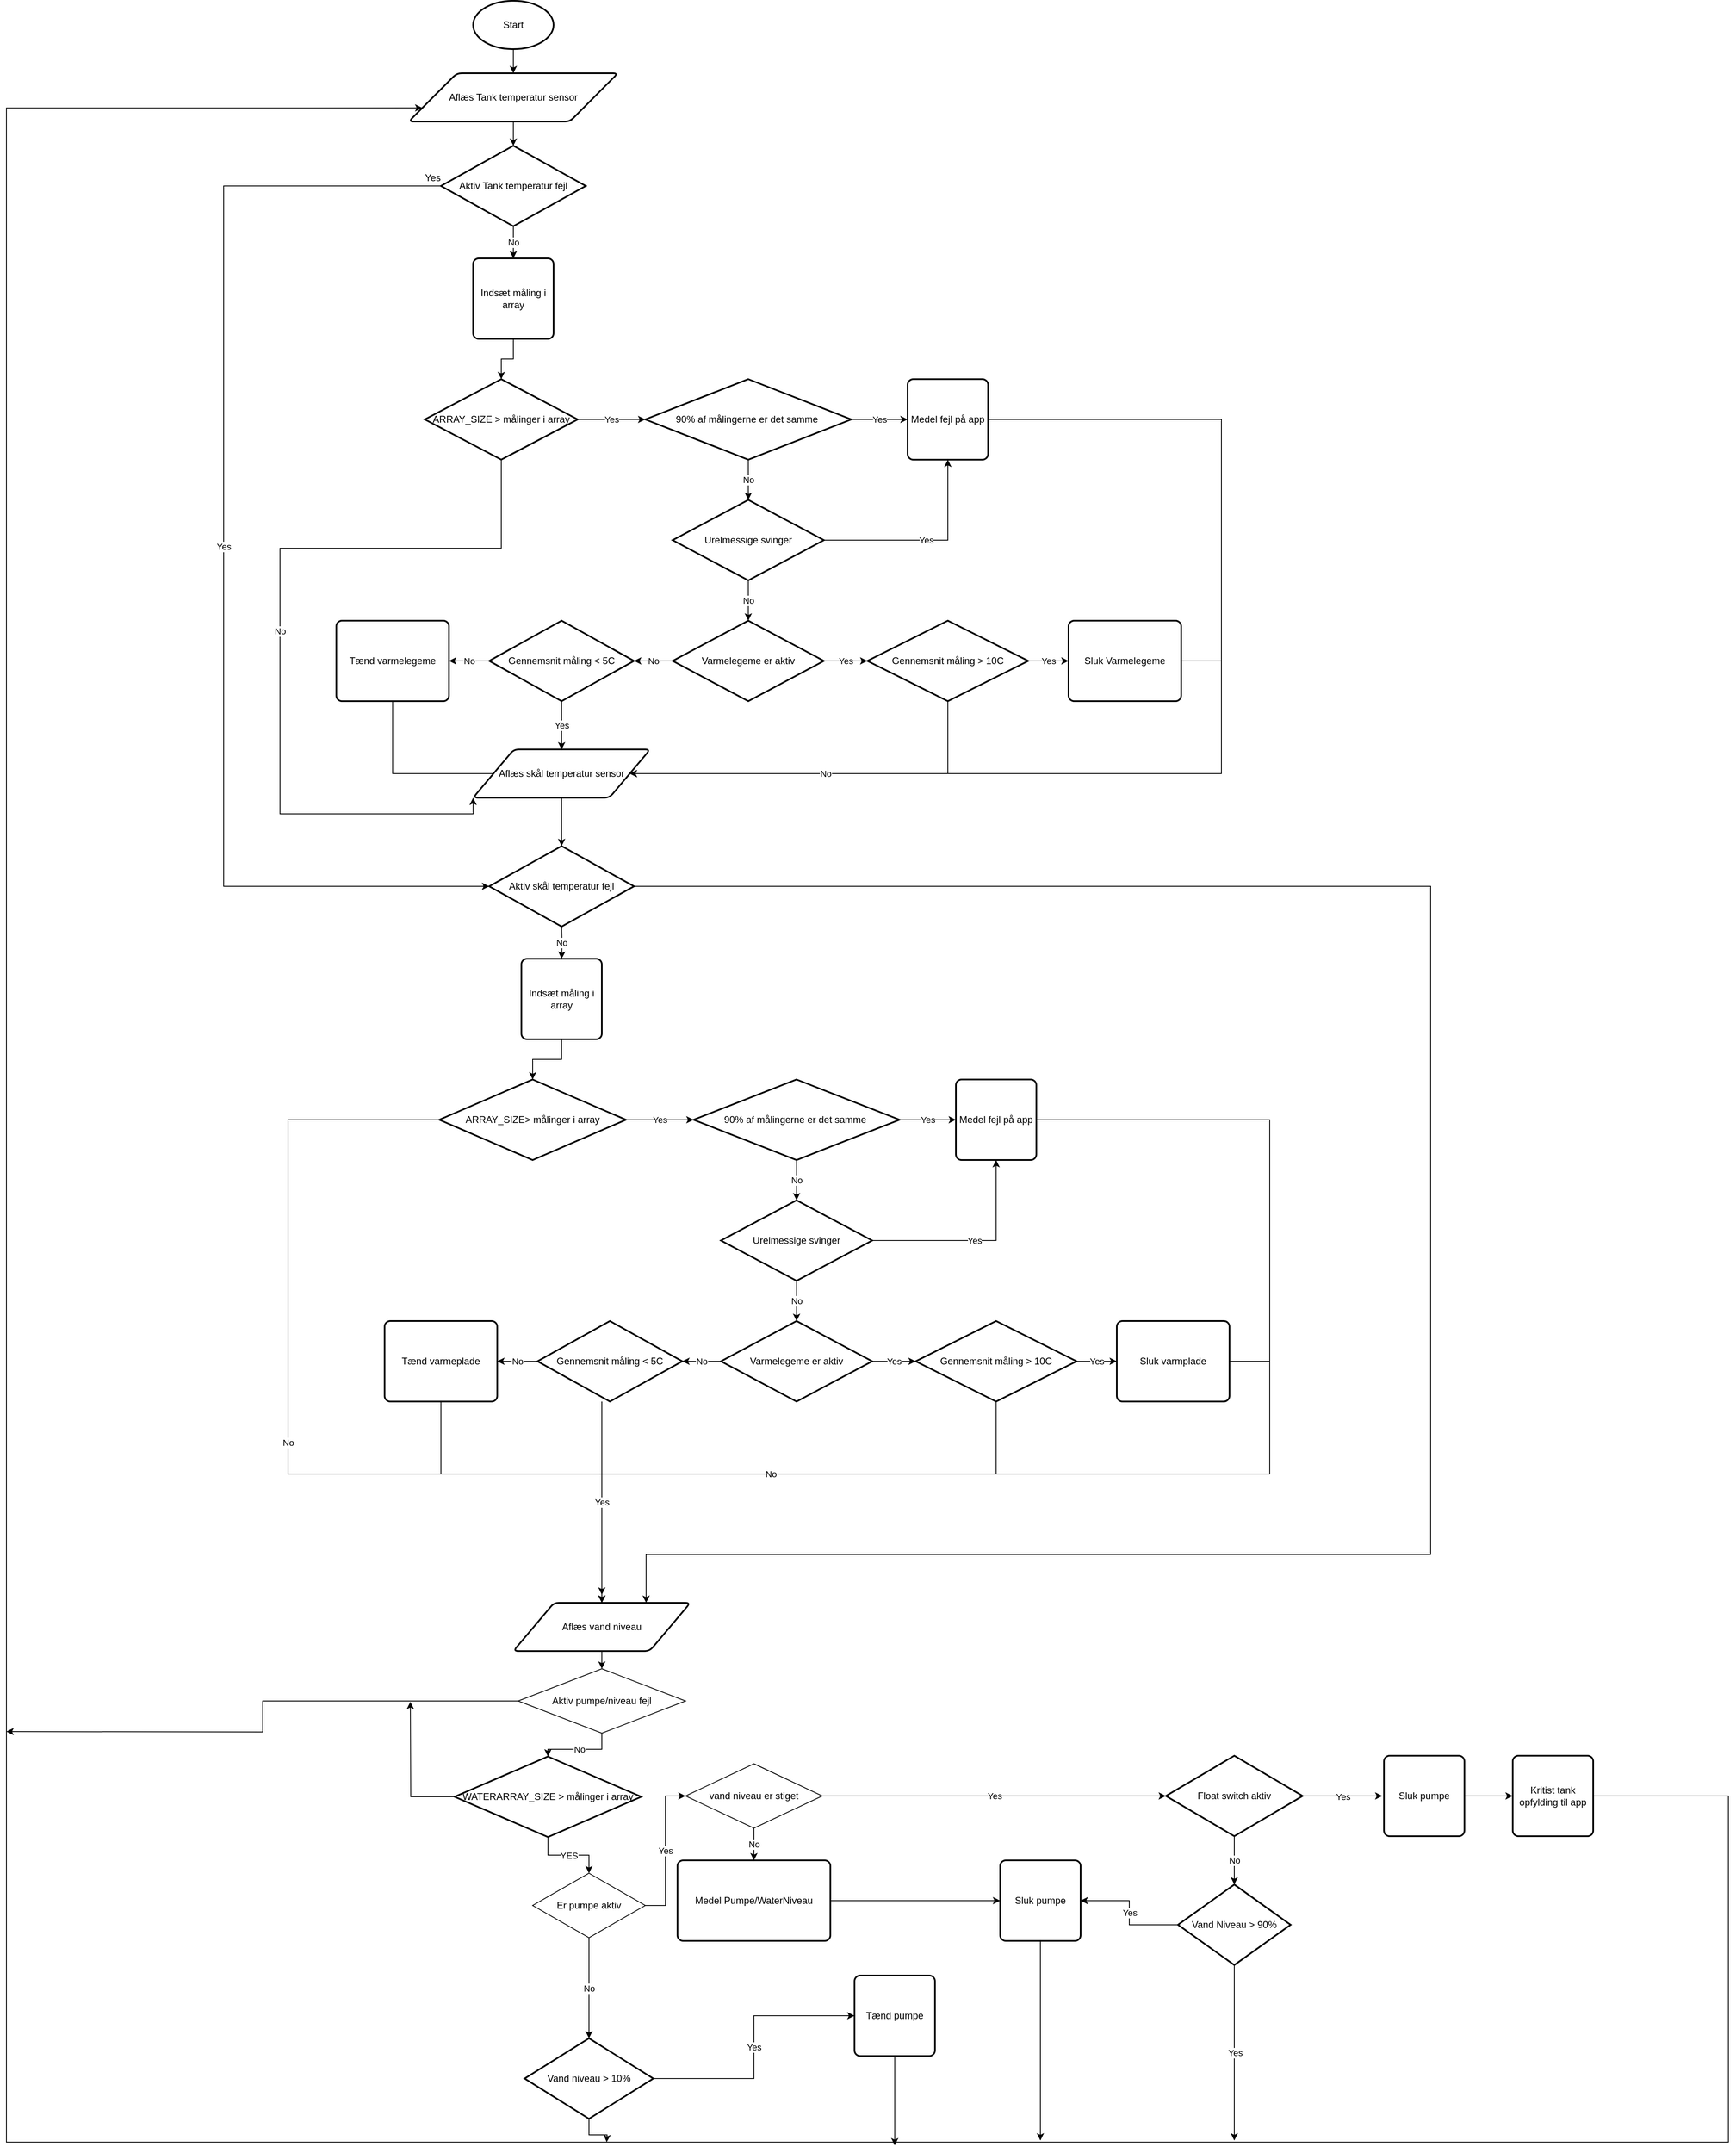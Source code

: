 <mxfile version="14.6.13" type="device"><diagram id="C5RBs43oDa-KdzZeNtuy" name="Page-1"><mxGraphModel dx="1822" dy="814" grid="0" gridSize="10" guides="0" tooltips="1" connect="1" arrows="1" fold="1" page="0" pageScale="1" pageWidth="827" pageHeight="1169" math="0" shadow="0"><root><mxCell id="WIyWlLk6GJQsqaUBKTNV-0"/><mxCell id="WIyWlLk6GJQsqaUBKTNV-1" parent="WIyWlLk6GJQsqaUBKTNV-0"/><mxCell id="MesOfrP5KmJvYTCBlp2O-10" style="edgeStyle=orthogonalEdgeStyle;rounded=0;orthogonalLoop=1;jettySize=auto;html=1;entryX=0.5;entryY=0;entryDx=0;entryDy=0;" parent="WIyWlLk6GJQsqaUBKTNV-1" source="7V2QRdLQ-lq2spI-1FMZ-0" target="7V2QRdLQ-lq2spI-1FMZ-1" edge="1"><mxGeometry relative="1" as="geometry"/></mxCell><mxCell id="7V2QRdLQ-lq2spI-1FMZ-0" value="Start" style="strokeWidth=2;html=1;shape=mxgraph.flowchart.start_1;whiteSpace=wrap;" parent="WIyWlLk6GJQsqaUBKTNV-1" vertex="1"><mxGeometry x="200" y="100" width="100" height="60" as="geometry"/></mxCell><mxCell id="MesOfrP5KmJvYTCBlp2O-11" style="edgeStyle=orthogonalEdgeStyle;rounded=0;orthogonalLoop=1;jettySize=auto;html=1;entryX=0.5;entryY=0;entryDx=0;entryDy=0;entryPerimeter=0;" parent="WIyWlLk6GJQsqaUBKTNV-1" source="7V2QRdLQ-lq2spI-1FMZ-1" target="7V2QRdLQ-lq2spI-1FMZ-2" edge="1"><mxGeometry relative="1" as="geometry"/></mxCell><mxCell id="7V2QRdLQ-lq2spI-1FMZ-1" value="Aflæs Tank temperatur sensor" style="shape=parallelogram;html=1;strokeWidth=2;perimeter=parallelogramPerimeter;whiteSpace=wrap;rounded=1;arcSize=12;size=0.23;" parent="WIyWlLk6GJQsqaUBKTNV-1" vertex="1"><mxGeometry x="120" y="190" width="260" height="60" as="geometry"/></mxCell><mxCell id="MesOfrP5KmJvYTCBlp2O-12" value="No" style="edgeStyle=orthogonalEdgeStyle;rounded=0;orthogonalLoop=1;jettySize=auto;html=1;entryX=0.5;entryY=0;entryDx=0;entryDy=0;" parent="WIyWlLk6GJQsqaUBKTNV-1" source="7V2QRdLQ-lq2spI-1FMZ-2" target="7V2QRdLQ-lq2spI-1FMZ-3" edge="1"><mxGeometry relative="1" as="geometry"/></mxCell><mxCell id="MesOfrP5KmJvYTCBlp2O-28" value="Yes" style="edgeStyle=orthogonalEdgeStyle;rounded=0;orthogonalLoop=1;jettySize=auto;html=1;entryX=0;entryY=0.5;entryDx=0;entryDy=0;endArrow=classic;endFill=1;entryPerimeter=0;exitX=0.117;exitY=0.62;exitDx=0;exitDy=0;exitPerimeter=0;" parent="WIyWlLk6GJQsqaUBKTNV-1" source="7V2QRdLQ-lq2spI-1FMZ-2" target="MesOfrP5KmJvYTCBlp2O-9" edge="1"><mxGeometry relative="1" as="geometry"><mxPoint x="120" y="340" as="sourcePoint"/><Array as="points"><mxPoint x="181" y="330"/><mxPoint x="-110" y="330"/><mxPoint x="-110" y="1200"/></Array></mxGeometry></mxCell><mxCell id="7V2QRdLQ-lq2spI-1FMZ-2" value="Aktiv Tank temperatur fejl" style="strokeWidth=2;html=1;shape=mxgraph.flowchart.decision;whiteSpace=wrap;" parent="WIyWlLk6GJQsqaUBKTNV-1" vertex="1"><mxGeometry x="160" y="280" width="180" height="100" as="geometry"/></mxCell><mxCell id="MesOfrP5KmJvYTCBlp2O-13" style="edgeStyle=orthogonalEdgeStyle;rounded=0;orthogonalLoop=1;jettySize=auto;html=1;entryX=0.5;entryY=0;entryDx=0;entryDy=0;entryPerimeter=0;" parent="WIyWlLk6GJQsqaUBKTNV-1" source="7V2QRdLQ-lq2spI-1FMZ-3" target="7V2QRdLQ-lq2spI-1FMZ-4" edge="1"><mxGeometry relative="1" as="geometry"/></mxCell><mxCell id="7V2QRdLQ-lq2spI-1FMZ-3" value="Indsæt måling i array" style="rounded=1;whiteSpace=wrap;html=1;absoluteArcSize=1;arcSize=14;strokeWidth=2;" parent="WIyWlLk6GJQsqaUBKTNV-1" vertex="1"><mxGeometry x="200" y="420" width="100" height="100" as="geometry"/></mxCell><mxCell id="MesOfrP5KmJvYTCBlp2O-14" value="Yes" style="edgeStyle=orthogonalEdgeStyle;rounded=0;orthogonalLoop=1;jettySize=auto;html=1;entryX=0;entryY=0.5;entryDx=0;entryDy=0;entryPerimeter=0;" parent="WIyWlLk6GJQsqaUBKTNV-1" source="7V2QRdLQ-lq2spI-1FMZ-4" target="7V2QRdLQ-lq2spI-1FMZ-5" edge="1"><mxGeometry relative="1" as="geometry"/></mxCell><mxCell id="MesOfrP5KmJvYTCBlp2O-102" value="No" style="edgeStyle=orthogonalEdgeStyle;rounded=0;orthogonalLoop=1;jettySize=auto;html=1;entryX=0;entryY=1;entryDx=0;entryDy=0;endArrow=classic;endFill=1;exitX=0.5;exitY=1;exitDx=0;exitDy=0;exitPerimeter=0;" parent="WIyWlLk6GJQsqaUBKTNV-1" source="7V2QRdLQ-lq2spI-1FMZ-4" target="MesOfrP5KmJvYTCBlp2O-8" edge="1"><mxGeometry relative="1" as="geometry"><Array as="points"><mxPoint x="235" y="780"/><mxPoint x="-40" y="780"/><mxPoint x="-40" y="1110"/><mxPoint x="200" y="1110"/></Array></mxGeometry></mxCell><mxCell id="7V2QRdLQ-lq2spI-1FMZ-4" value="ARRAY_SIZE &amp;gt; målinger i array" style="strokeWidth=2;html=1;shape=mxgraph.flowchart.decision;whiteSpace=wrap;" parent="WIyWlLk6GJQsqaUBKTNV-1" vertex="1"><mxGeometry x="140" y="570" width="190" height="100" as="geometry"/></mxCell><mxCell id="MesOfrP5KmJvYTCBlp2O-15" value="Yes" style="edgeStyle=orthogonalEdgeStyle;rounded=0;orthogonalLoop=1;jettySize=auto;html=1;entryX=0;entryY=0.5;entryDx=0;entryDy=0;" parent="WIyWlLk6GJQsqaUBKTNV-1" source="7V2QRdLQ-lq2spI-1FMZ-5" target="MesOfrP5KmJvYTCBlp2O-0" edge="1"><mxGeometry relative="1" as="geometry"/></mxCell><mxCell id="MesOfrP5KmJvYTCBlp2O-16" value="No" style="edgeStyle=orthogonalEdgeStyle;rounded=0;orthogonalLoop=1;jettySize=auto;html=1;entryX=0.5;entryY=0;entryDx=0;entryDy=0;entryPerimeter=0;" parent="WIyWlLk6GJQsqaUBKTNV-1" source="7V2QRdLQ-lq2spI-1FMZ-5" target="MesOfrP5KmJvYTCBlp2O-1" edge="1"><mxGeometry relative="1" as="geometry"/></mxCell><mxCell id="7V2QRdLQ-lq2spI-1FMZ-5" value="90% af målingerne er det samme&amp;nbsp;" style="strokeWidth=2;html=1;shape=mxgraph.flowchart.decision;whiteSpace=wrap;" parent="WIyWlLk6GJQsqaUBKTNV-1" vertex="1"><mxGeometry x="414" y="570" width="256" height="100" as="geometry"/></mxCell><mxCell id="MesOfrP5KmJvYTCBlp2O-25" style="edgeStyle=orthogonalEdgeStyle;rounded=0;orthogonalLoop=1;jettySize=auto;html=1;entryX=1;entryY=0.5;entryDx=0;entryDy=0;" parent="WIyWlLk6GJQsqaUBKTNV-1" source="MesOfrP5KmJvYTCBlp2O-0" target="MesOfrP5KmJvYTCBlp2O-8" edge="1"><mxGeometry relative="1" as="geometry"><Array as="points"><mxPoint x="1130" y="620"/><mxPoint x="1130" y="1060"/></Array></mxGeometry></mxCell><mxCell id="MesOfrP5KmJvYTCBlp2O-0" value="Medel fejl på app" style="rounded=1;whiteSpace=wrap;html=1;absoluteArcSize=1;arcSize=14;strokeWidth=2;" parent="WIyWlLk6GJQsqaUBKTNV-1" vertex="1"><mxGeometry x="740" y="570" width="100" height="100" as="geometry"/></mxCell><mxCell id="MesOfrP5KmJvYTCBlp2O-17" value="Yes" style="edgeStyle=orthogonalEdgeStyle;rounded=0;orthogonalLoop=1;jettySize=auto;html=1;entryX=0.5;entryY=1;entryDx=0;entryDy=0;" parent="WIyWlLk6GJQsqaUBKTNV-1" source="MesOfrP5KmJvYTCBlp2O-1" target="MesOfrP5KmJvYTCBlp2O-0" edge="1"><mxGeometry relative="1" as="geometry"/></mxCell><mxCell id="MesOfrP5KmJvYTCBlp2O-18" value="No" style="edgeStyle=orthogonalEdgeStyle;rounded=0;orthogonalLoop=1;jettySize=auto;html=1;entryX=0.5;entryY=0;entryDx=0;entryDy=0;entryPerimeter=0;" parent="WIyWlLk6GJQsqaUBKTNV-1" source="MesOfrP5KmJvYTCBlp2O-1" target="MesOfrP5KmJvYTCBlp2O-2" edge="1"><mxGeometry relative="1" as="geometry"/></mxCell><mxCell id="MesOfrP5KmJvYTCBlp2O-1" value="Urelmessige svinger" style="strokeWidth=2;html=1;shape=mxgraph.flowchart.decision;whiteSpace=wrap;" parent="WIyWlLk6GJQsqaUBKTNV-1" vertex="1"><mxGeometry x="448" y="720" width="188" height="100" as="geometry"/></mxCell><mxCell id="MesOfrP5KmJvYTCBlp2O-19" value="No" style="edgeStyle=orthogonalEdgeStyle;rounded=0;orthogonalLoop=1;jettySize=auto;html=1;entryX=1;entryY=0.5;entryDx=0;entryDy=0;entryPerimeter=0;" parent="WIyWlLk6GJQsqaUBKTNV-1" source="MesOfrP5KmJvYTCBlp2O-2" target="MesOfrP5KmJvYTCBlp2O-5" edge="1"><mxGeometry relative="1" as="geometry"/></mxCell><mxCell id="MesOfrP5KmJvYTCBlp2O-22" value="Yes" style="edgeStyle=orthogonalEdgeStyle;rounded=0;orthogonalLoop=1;jettySize=auto;html=1;entryX=0;entryY=0.5;entryDx=0;entryDy=0;entryPerimeter=0;" parent="WIyWlLk6GJQsqaUBKTNV-1" source="MesOfrP5KmJvYTCBlp2O-2" target="MesOfrP5KmJvYTCBlp2O-3" edge="1"><mxGeometry relative="1" as="geometry"/></mxCell><mxCell id="MesOfrP5KmJvYTCBlp2O-2" value="Varmelegeme er aktiv" style="strokeWidth=2;html=1;shape=mxgraph.flowchart.decision;whiteSpace=wrap;" parent="WIyWlLk6GJQsqaUBKTNV-1" vertex="1"><mxGeometry x="448" y="870" width="188" height="100" as="geometry"/></mxCell><mxCell id="MesOfrP5KmJvYTCBlp2O-23" value="Yes" style="edgeStyle=orthogonalEdgeStyle;rounded=0;orthogonalLoop=1;jettySize=auto;html=1;entryX=0;entryY=0.5;entryDx=0;entryDy=0;" parent="WIyWlLk6GJQsqaUBKTNV-1" source="MesOfrP5KmJvYTCBlp2O-3" target="MesOfrP5KmJvYTCBlp2O-4" edge="1"><mxGeometry relative="1" as="geometry"/></mxCell><mxCell id="MesOfrP5KmJvYTCBlp2O-24" value="No" style="edgeStyle=orthogonalEdgeStyle;rounded=0;orthogonalLoop=1;jettySize=auto;html=1;entryX=1;entryY=0.5;entryDx=0;entryDy=0;" parent="WIyWlLk6GJQsqaUBKTNV-1" source="MesOfrP5KmJvYTCBlp2O-3" target="MesOfrP5KmJvYTCBlp2O-8" edge="1"><mxGeometry relative="1" as="geometry"><Array as="points"><mxPoint x="790" y="1060"/></Array></mxGeometry></mxCell><mxCell id="MesOfrP5KmJvYTCBlp2O-3" value="Gennemsnit måling &amp;gt; 10C" style="strokeWidth=2;html=1;shape=mxgraph.flowchart.decision;whiteSpace=wrap;" parent="WIyWlLk6GJQsqaUBKTNV-1" vertex="1"><mxGeometry x="690" y="870" width="200" height="100" as="geometry"/></mxCell><mxCell id="MesOfrP5KmJvYTCBlp2O-26" style="edgeStyle=orthogonalEdgeStyle;rounded=0;orthogonalLoop=1;jettySize=auto;html=1;endArrow=none;endFill=0;" parent="WIyWlLk6GJQsqaUBKTNV-1" source="MesOfrP5KmJvYTCBlp2O-4" edge="1"><mxGeometry relative="1" as="geometry"><mxPoint x="1130" y="920" as="targetPoint"/></mxGeometry></mxCell><mxCell id="MesOfrP5KmJvYTCBlp2O-4" value="Sluk Varmelegeme" style="rounded=1;whiteSpace=wrap;html=1;absoluteArcSize=1;arcSize=14;strokeWidth=2;" parent="WIyWlLk6GJQsqaUBKTNV-1" vertex="1"><mxGeometry x="940" y="870" width="140" height="100" as="geometry"/></mxCell><mxCell id="MesOfrP5KmJvYTCBlp2O-20" value="No" style="edgeStyle=orthogonalEdgeStyle;rounded=0;orthogonalLoop=1;jettySize=auto;html=1;" parent="WIyWlLk6GJQsqaUBKTNV-1" source="MesOfrP5KmJvYTCBlp2O-5" target="MesOfrP5KmJvYTCBlp2O-6" edge="1"><mxGeometry relative="1" as="geometry"/></mxCell><mxCell id="MesOfrP5KmJvYTCBlp2O-21" value="Yes" style="edgeStyle=orthogonalEdgeStyle;rounded=0;orthogonalLoop=1;jettySize=auto;html=1;entryX=0.5;entryY=0;entryDx=0;entryDy=0;" parent="WIyWlLk6GJQsqaUBKTNV-1" source="MesOfrP5KmJvYTCBlp2O-5" target="MesOfrP5KmJvYTCBlp2O-8" edge="1"><mxGeometry relative="1" as="geometry"/></mxCell><mxCell id="MesOfrP5KmJvYTCBlp2O-5" value="Gennemsnit måling &amp;lt; 5C" style="strokeWidth=2;html=1;shape=mxgraph.flowchart.decision;whiteSpace=wrap;" parent="WIyWlLk6GJQsqaUBKTNV-1" vertex="1"><mxGeometry x="220" y="870" width="180" height="100" as="geometry"/></mxCell><mxCell id="MesOfrP5KmJvYTCBlp2O-27" style="edgeStyle=orthogonalEdgeStyle;rounded=0;orthogonalLoop=1;jettySize=auto;html=1;entryX=0;entryY=0.5;entryDx=0;entryDy=0;endArrow=none;endFill=0;" parent="WIyWlLk6GJQsqaUBKTNV-1" source="MesOfrP5KmJvYTCBlp2O-6" target="MesOfrP5KmJvYTCBlp2O-8" edge="1"><mxGeometry relative="1" as="geometry"><Array as="points"><mxPoint x="100" y="1060"/></Array></mxGeometry></mxCell><mxCell id="MesOfrP5KmJvYTCBlp2O-6" value="Tænd varmelegeme" style="rounded=1;whiteSpace=wrap;html=1;absoluteArcSize=1;arcSize=14;strokeWidth=2;" parent="WIyWlLk6GJQsqaUBKTNV-1" vertex="1"><mxGeometry x="30" y="870" width="140" height="100" as="geometry"/></mxCell><mxCell id="MesOfrP5KmJvYTCBlp2O-30" style="edgeStyle=orthogonalEdgeStyle;rounded=0;orthogonalLoop=1;jettySize=auto;html=1;entryX=0.5;entryY=0;entryDx=0;entryDy=0;entryPerimeter=0;endArrow=classic;endFill=1;" parent="WIyWlLk6GJQsqaUBKTNV-1" source="MesOfrP5KmJvYTCBlp2O-8" target="MesOfrP5KmJvYTCBlp2O-9" edge="1"><mxGeometry relative="1" as="geometry"/></mxCell><mxCell id="MesOfrP5KmJvYTCBlp2O-8" value="Aflæs skål temperatur sensor" style="shape=parallelogram;html=1;strokeWidth=2;perimeter=parallelogramPerimeter;whiteSpace=wrap;rounded=1;arcSize=12;size=0.23;" parent="WIyWlLk6GJQsqaUBKTNV-1" vertex="1"><mxGeometry x="200" y="1030" width="220" height="60" as="geometry"/></mxCell><mxCell id="MesOfrP5KmJvYTCBlp2O-101" style="edgeStyle=orthogonalEdgeStyle;rounded=0;orthogonalLoop=1;jettySize=auto;html=1;entryX=0.75;entryY=0;entryDx=0;entryDy=0;endArrow=classic;endFill=1;" parent="WIyWlLk6GJQsqaUBKTNV-1" source="MesOfrP5KmJvYTCBlp2O-9" target="MesOfrP5KmJvYTCBlp2O-59" edge="1"><mxGeometry relative="1" as="geometry"><Array as="points"><mxPoint x="1390" y="1200"/><mxPoint x="1390" y="2030"/><mxPoint x="415" y="2030"/></Array></mxGeometry></mxCell><mxCell id="MesOfrP5KmJvYTCBlp2O-9" value="Aktiv skål temperatur fejl" style="strokeWidth=2;html=1;shape=mxgraph.flowchart.decision;whiteSpace=wrap;" parent="WIyWlLk6GJQsqaUBKTNV-1" vertex="1"><mxGeometry x="220" y="1150" width="180" height="100" as="geometry"/></mxCell><mxCell id="MesOfrP5KmJvYTCBlp2O-29" value="Yes" style="text;html=1;strokeColor=none;fillColor=none;align=center;verticalAlign=middle;whiteSpace=wrap;rounded=0;" parent="WIyWlLk6GJQsqaUBKTNV-1" vertex="1"><mxGeometry x="130" y="310" width="40" height="20" as="geometry"/></mxCell><mxCell id="MesOfrP5KmJvYTCBlp2O-31" value="No" style="edgeStyle=orthogonalEdgeStyle;rounded=0;orthogonalLoop=1;jettySize=auto;html=1;entryX=0.5;entryY=0;entryDx=0;entryDy=0;" parent="WIyWlLk6GJQsqaUBKTNV-1" target="MesOfrP5KmJvYTCBlp2O-34" edge="1"><mxGeometry relative="1" as="geometry"><mxPoint x="310" y="1250" as="sourcePoint"/></mxGeometry></mxCell><mxCell id="MesOfrP5KmJvYTCBlp2O-33" style="edgeStyle=orthogonalEdgeStyle;rounded=0;orthogonalLoop=1;jettySize=auto;html=1;entryX=0.5;entryY=0;entryDx=0;entryDy=0;entryPerimeter=0;" parent="WIyWlLk6GJQsqaUBKTNV-1" source="MesOfrP5KmJvYTCBlp2O-34" target="MesOfrP5KmJvYTCBlp2O-36" edge="1"><mxGeometry relative="1" as="geometry"/></mxCell><mxCell id="MesOfrP5KmJvYTCBlp2O-34" value="Indsæt måling i array" style="rounded=1;whiteSpace=wrap;html=1;absoluteArcSize=1;arcSize=14;strokeWidth=2;" parent="WIyWlLk6GJQsqaUBKTNV-1" vertex="1"><mxGeometry x="260" y="1290" width="100" height="100" as="geometry"/></mxCell><mxCell id="MesOfrP5KmJvYTCBlp2O-35" value="Yes" style="edgeStyle=orthogonalEdgeStyle;rounded=0;orthogonalLoop=1;jettySize=auto;html=1;entryX=0;entryY=0.5;entryDx=0;entryDy=0;entryPerimeter=0;" parent="WIyWlLk6GJQsqaUBKTNV-1" source="MesOfrP5KmJvYTCBlp2O-36" target="MesOfrP5KmJvYTCBlp2O-39" edge="1"><mxGeometry relative="1" as="geometry"/></mxCell><mxCell id="MesOfrP5KmJvYTCBlp2O-62" value="No" style="edgeStyle=orthogonalEdgeStyle;rounded=0;orthogonalLoop=1;jettySize=auto;html=1;entryX=0.5;entryY=0;entryDx=0;entryDy=0;endArrow=classic;endFill=1;" parent="WIyWlLk6GJQsqaUBKTNV-1" source="MesOfrP5KmJvYTCBlp2O-36" target="MesOfrP5KmJvYTCBlp2O-59" edge="1"><mxGeometry relative="1" as="geometry"><Array as="points"><mxPoint x="-30" y="1490"/><mxPoint x="-30" y="1930"/><mxPoint x="360" y="1930"/></Array></mxGeometry></mxCell><mxCell id="MesOfrP5KmJvYTCBlp2O-36" value="ARRAY_SIZE&amp;gt; målinger i array" style="strokeWidth=2;html=1;shape=mxgraph.flowchart.decision;whiteSpace=wrap;" parent="WIyWlLk6GJQsqaUBKTNV-1" vertex="1"><mxGeometry x="158" y="1440" width="232" height="100" as="geometry"/></mxCell><mxCell id="MesOfrP5KmJvYTCBlp2O-37" value="Yes" style="edgeStyle=orthogonalEdgeStyle;rounded=0;orthogonalLoop=1;jettySize=auto;html=1;entryX=0;entryY=0.5;entryDx=0;entryDy=0;" parent="WIyWlLk6GJQsqaUBKTNV-1" source="MesOfrP5KmJvYTCBlp2O-39" target="MesOfrP5KmJvYTCBlp2O-41" edge="1"><mxGeometry relative="1" as="geometry"/></mxCell><mxCell id="MesOfrP5KmJvYTCBlp2O-38" value="No" style="edgeStyle=orthogonalEdgeStyle;rounded=0;orthogonalLoop=1;jettySize=auto;html=1;entryX=0.5;entryY=0;entryDx=0;entryDy=0;entryPerimeter=0;" parent="WIyWlLk6GJQsqaUBKTNV-1" source="MesOfrP5KmJvYTCBlp2O-39" target="MesOfrP5KmJvYTCBlp2O-44" edge="1"><mxGeometry relative="1" as="geometry"/></mxCell><mxCell id="MesOfrP5KmJvYTCBlp2O-39" value="90% af målingerne er det samme&amp;nbsp;" style="strokeWidth=2;html=1;shape=mxgraph.flowchart.decision;whiteSpace=wrap;" parent="WIyWlLk6GJQsqaUBKTNV-1" vertex="1"><mxGeometry x="474" y="1440" width="256" height="100" as="geometry"/></mxCell><mxCell id="MesOfrP5KmJvYTCBlp2O-40" style="edgeStyle=orthogonalEdgeStyle;rounded=0;orthogonalLoop=1;jettySize=auto;html=1;" parent="WIyWlLk6GJQsqaUBKTNV-1" source="MesOfrP5KmJvYTCBlp2O-41" edge="1"><mxGeometry relative="1" as="geometry"><Array as="points"><mxPoint x="1190" y="1490"/><mxPoint x="1190" y="1930"/></Array><mxPoint x="360" y="2080" as="targetPoint"/></mxGeometry></mxCell><mxCell id="MesOfrP5KmJvYTCBlp2O-41" value="Medel fejl på app" style="rounded=1;whiteSpace=wrap;html=1;absoluteArcSize=1;arcSize=14;strokeWidth=2;" parent="WIyWlLk6GJQsqaUBKTNV-1" vertex="1"><mxGeometry x="800" y="1440" width="100" height="100" as="geometry"/></mxCell><mxCell id="MesOfrP5KmJvYTCBlp2O-42" value="Yes" style="edgeStyle=orthogonalEdgeStyle;rounded=0;orthogonalLoop=1;jettySize=auto;html=1;entryX=0.5;entryY=1;entryDx=0;entryDy=0;" parent="WIyWlLk6GJQsqaUBKTNV-1" source="MesOfrP5KmJvYTCBlp2O-44" target="MesOfrP5KmJvYTCBlp2O-41" edge="1"><mxGeometry relative="1" as="geometry"/></mxCell><mxCell id="MesOfrP5KmJvYTCBlp2O-43" value="No" style="edgeStyle=orthogonalEdgeStyle;rounded=0;orthogonalLoop=1;jettySize=auto;html=1;entryX=0.5;entryY=0;entryDx=0;entryDy=0;entryPerimeter=0;" parent="WIyWlLk6GJQsqaUBKTNV-1" source="MesOfrP5KmJvYTCBlp2O-44" target="MesOfrP5KmJvYTCBlp2O-47" edge="1"><mxGeometry relative="1" as="geometry"/></mxCell><mxCell id="MesOfrP5KmJvYTCBlp2O-44" value="Urelmessige svinger" style="strokeWidth=2;html=1;shape=mxgraph.flowchart.decision;whiteSpace=wrap;" parent="WIyWlLk6GJQsqaUBKTNV-1" vertex="1"><mxGeometry x="508" y="1590" width="188" height="100" as="geometry"/></mxCell><mxCell id="MesOfrP5KmJvYTCBlp2O-45" value="No" style="edgeStyle=orthogonalEdgeStyle;rounded=0;orthogonalLoop=1;jettySize=auto;html=1;entryX=1;entryY=0.5;entryDx=0;entryDy=0;entryPerimeter=0;" parent="WIyWlLk6GJQsqaUBKTNV-1" source="MesOfrP5KmJvYTCBlp2O-47" target="MesOfrP5KmJvYTCBlp2O-55" edge="1"><mxGeometry relative="1" as="geometry"/></mxCell><mxCell id="MesOfrP5KmJvYTCBlp2O-46" value="Yes" style="edgeStyle=orthogonalEdgeStyle;rounded=0;orthogonalLoop=1;jettySize=auto;html=1;entryX=0;entryY=0.5;entryDx=0;entryDy=0;entryPerimeter=0;" parent="WIyWlLk6GJQsqaUBKTNV-1" source="MesOfrP5KmJvYTCBlp2O-47" target="MesOfrP5KmJvYTCBlp2O-50" edge="1"><mxGeometry relative="1" as="geometry"/></mxCell><mxCell id="MesOfrP5KmJvYTCBlp2O-47" value="Varmelegeme er aktiv" style="strokeWidth=2;html=1;shape=mxgraph.flowchart.decision;whiteSpace=wrap;" parent="WIyWlLk6GJQsqaUBKTNV-1" vertex="1"><mxGeometry x="508" y="1740" width="188" height="100" as="geometry"/></mxCell><mxCell id="MesOfrP5KmJvYTCBlp2O-48" value="Yes" style="edgeStyle=orthogonalEdgeStyle;rounded=0;orthogonalLoop=1;jettySize=auto;html=1;entryX=0;entryY=0.5;entryDx=0;entryDy=0;" parent="WIyWlLk6GJQsqaUBKTNV-1" source="MesOfrP5KmJvYTCBlp2O-50" target="MesOfrP5KmJvYTCBlp2O-52" edge="1"><mxGeometry relative="1" as="geometry"/></mxCell><mxCell id="MesOfrP5KmJvYTCBlp2O-49" value="No" style="edgeStyle=orthogonalEdgeStyle;rounded=0;orthogonalLoop=1;jettySize=auto;html=1;entryX=0.5;entryY=0;entryDx=0;entryDy=0;" parent="WIyWlLk6GJQsqaUBKTNV-1" source="MesOfrP5KmJvYTCBlp2O-50" target="MesOfrP5KmJvYTCBlp2O-59" edge="1"><mxGeometry relative="1" as="geometry"><Array as="points"><mxPoint x="850" y="1930"/><mxPoint x="360" y="1930"/></Array></mxGeometry></mxCell><mxCell id="MesOfrP5KmJvYTCBlp2O-50" value="Gennemsnit måling &amp;gt; 10C" style="strokeWidth=2;html=1;shape=mxgraph.flowchart.decision;whiteSpace=wrap;" parent="WIyWlLk6GJQsqaUBKTNV-1" vertex="1"><mxGeometry x="750" y="1740" width="200" height="100" as="geometry"/></mxCell><mxCell id="MesOfrP5KmJvYTCBlp2O-51" style="edgeStyle=orthogonalEdgeStyle;rounded=0;orthogonalLoop=1;jettySize=auto;html=1;endArrow=none;endFill=0;" parent="WIyWlLk6GJQsqaUBKTNV-1" source="MesOfrP5KmJvYTCBlp2O-52" edge="1"><mxGeometry relative="1" as="geometry"><mxPoint x="1190" y="1790" as="targetPoint"/></mxGeometry></mxCell><mxCell id="MesOfrP5KmJvYTCBlp2O-52" value="Sluk varmplade" style="rounded=1;whiteSpace=wrap;html=1;absoluteArcSize=1;arcSize=14;strokeWidth=2;" parent="WIyWlLk6GJQsqaUBKTNV-1" vertex="1"><mxGeometry x="1000" y="1740" width="140" height="100" as="geometry"/></mxCell><mxCell id="MesOfrP5KmJvYTCBlp2O-53" value="No" style="edgeStyle=orthogonalEdgeStyle;rounded=0;orthogonalLoop=1;jettySize=auto;html=1;" parent="WIyWlLk6GJQsqaUBKTNV-1" source="MesOfrP5KmJvYTCBlp2O-55" target="MesOfrP5KmJvYTCBlp2O-57" edge="1"><mxGeometry relative="1" as="geometry"/></mxCell><mxCell id="MesOfrP5KmJvYTCBlp2O-55" value="Gennemsnit måling &amp;lt; 5C" style="strokeWidth=2;html=1;shape=mxgraph.flowchart.decision;whiteSpace=wrap;" parent="WIyWlLk6GJQsqaUBKTNV-1" vertex="1"><mxGeometry x="280" y="1740" width="180" height="100" as="geometry"/></mxCell><mxCell id="MesOfrP5KmJvYTCBlp2O-56" style="edgeStyle=orthogonalEdgeStyle;rounded=0;orthogonalLoop=1;jettySize=auto;html=1;entryX=0.5;entryY=0;entryDx=0;entryDy=0;endArrow=none;endFill=0;" parent="WIyWlLk6GJQsqaUBKTNV-1" source="MesOfrP5KmJvYTCBlp2O-57" target="MesOfrP5KmJvYTCBlp2O-59" edge="1"><mxGeometry relative="1" as="geometry"><Array as="points"><mxPoint x="160" y="1930"/><mxPoint x="360" y="1930"/></Array></mxGeometry></mxCell><mxCell id="MesOfrP5KmJvYTCBlp2O-57" value="Tænd varmeplade" style="rounded=1;whiteSpace=wrap;html=1;absoluteArcSize=1;arcSize=14;strokeWidth=2;" parent="WIyWlLk6GJQsqaUBKTNV-1" vertex="1"><mxGeometry x="90" y="1740" width="140" height="100" as="geometry"/></mxCell><mxCell id="MesOfrP5KmJvYTCBlp2O-84" style="edgeStyle=orthogonalEdgeStyle;rounded=0;orthogonalLoop=1;jettySize=auto;html=1;endArrow=classic;endFill=1;" parent="WIyWlLk6GJQsqaUBKTNV-1" source="MesOfrP5KmJvYTCBlp2O-59" target="MesOfrP5KmJvYTCBlp2O-63" edge="1"><mxGeometry relative="1" as="geometry"/></mxCell><mxCell id="MesOfrP5KmJvYTCBlp2O-59" value="Aflæs vand niveau" style="shape=parallelogram;html=1;strokeWidth=2;perimeter=parallelogramPerimeter;whiteSpace=wrap;rounded=1;arcSize=12;size=0.23;" parent="WIyWlLk6GJQsqaUBKTNV-1" vertex="1"><mxGeometry x="250" y="2090" width="220" height="60" as="geometry"/></mxCell><mxCell id="MesOfrP5KmJvYTCBlp2O-85" value="No" style="edgeStyle=orthogonalEdgeStyle;rounded=0;orthogonalLoop=1;jettySize=auto;html=1;endArrow=classic;endFill=1;entryX=0.5;entryY=0;entryDx=0;entryDy=0;entryPerimeter=0;" parent="WIyWlLk6GJQsqaUBKTNV-1" source="MesOfrP5KmJvYTCBlp2O-63" target="3B18jM2qH5p1ORV3uabj-0" edge="1"><mxGeometry relative="1" as="geometry"><mxPoint x="183" y="2303" as="targetPoint"/></mxGeometry></mxCell><mxCell id="MesOfrP5KmJvYTCBlp2O-100" style="edgeStyle=orthogonalEdgeStyle;rounded=0;orthogonalLoop=1;jettySize=auto;html=1;endArrow=classic;endFill=1;" parent="WIyWlLk6GJQsqaUBKTNV-1" source="MesOfrP5KmJvYTCBlp2O-63" edge="1"><mxGeometry relative="1" as="geometry"><mxPoint x="-380" y="2250" as="targetPoint"/></mxGeometry></mxCell><mxCell id="MesOfrP5KmJvYTCBlp2O-63" value="Aktiv pumpe/niveau fejl" style="rhombus;whiteSpace=wrap;html=1;" parent="WIyWlLk6GJQsqaUBKTNV-1" vertex="1"><mxGeometry x="256" y="2172" width="208" height="80" as="geometry"/></mxCell><mxCell id="MesOfrP5KmJvYTCBlp2O-86" value="No" style="edgeStyle=orthogonalEdgeStyle;rounded=0;orthogonalLoop=1;jettySize=auto;html=1;entryX=0.5;entryY=0;entryDx=0;entryDy=0;entryPerimeter=0;endArrow=classic;endFill=1;" parent="WIyWlLk6GJQsqaUBKTNV-1" source="MesOfrP5KmJvYTCBlp2O-64" target="MesOfrP5KmJvYTCBlp2O-68" edge="1"><mxGeometry relative="1" as="geometry"/></mxCell><mxCell id="MesOfrP5KmJvYTCBlp2O-87" value="Yes" style="edgeStyle=orthogonalEdgeStyle;rounded=0;orthogonalLoop=1;jettySize=auto;html=1;entryX=0;entryY=0.5;entryDx=0;entryDy=0;endArrow=classic;endFill=1;" parent="WIyWlLk6GJQsqaUBKTNV-1" source="MesOfrP5KmJvYTCBlp2O-64" target="MesOfrP5KmJvYTCBlp2O-65" edge="1"><mxGeometry relative="1" as="geometry"/></mxCell><mxCell id="MesOfrP5KmJvYTCBlp2O-64" value="Er pumpe aktiv" style="rhombus;whiteSpace=wrap;html=1;" parent="WIyWlLk6GJQsqaUBKTNV-1" vertex="1"><mxGeometry x="274" y="2426" width="140" height="80" as="geometry"/></mxCell><mxCell id="MesOfrP5KmJvYTCBlp2O-88" value="Yes" style="edgeStyle=orthogonalEdgeStyle;rounded=0;orthogonalLoop=1;jettySize=auto;html=1;entryX=0;entryY=0.5;entryDx=0;entryDy=0;endArrow=classic;endFill=1;entryPerimeter=0;" parent="WIyWlLk6GJQsqaUBKTNV-1" source="MesOfrP5KmJvYTCBlp2O-65" target="MesOfrP5KmJvYTCBlp2O-76" edge="1"><mxGeometry relative="1" as="geometry"><mxPoint x="722.25" y="2320" as="targetPoint"/></mxGeometry></mxCell><mxCell id="MesOfrP5KmJvYTCBlp2O-89" value="No" style="edgeStyle=orthogonalEdgeStyle;rounded=0;orthogonalLoop=1;jettySize=auto;html=1;entryX=0.5;entryY=0;entryDx=0;entryDy=0;endArrow=classic;endFill=1;" parent="WIyWlLk6GJQsqaUBKTNV-1" source="MesOfrP5KmJvYTCBlp2O-65" target="MesOfrP5KmJvYTCBlp2O-66" edge="1"><mxGeometry relative="1" as="geometry"/></mxCell><mxCell id="MesOfrP5KmJvYTCBlp2O-65" value="vand niveau er stiget" style="rhombus;whiteSpace=wrap;html=1;" parent="WIyWlLk6GJQsqaUBKTNV-1" vertex="1"><mxGeometry x="464" y="2290" width="170" height="80" as="geometry"/></mxCell><mxCell id="MesOfrP5KmJvYTCBlp2O-83" style="edgeStyle=orthogonalEdgeStyle;rounded=0;orthogonalLoop=1;jettySize=auto;html=1;entryX=0;entryY=0.5;entryDx=0;entryDy=0;endArrow=classic;endFill=1;" parent="WIyWlLk6GJQsqaUBKTNV-1" source="MesOfrP5KmJvYTCBlp2O-66" target="MesOfrP5KmJvYTCBlp2O-75" edge="1"><mxGeometry relative="1" as="geometry"/></mxCell><mxCell id="MesOfrP5KmJvYTCBlp2O-66" value="Medel Pumpe/WaterNiveau" style="rounded=1;whiteSpace=wrap;html=1;absoluteArcSize=1;arcSize=14;strokeWidth=2;" parent="WIyWlLk6GJQsqaUBKTNV-1" vertex="1"><mxGeometry x="454" y="2410" width="190" height="100" as="geometry"/></mxCell><mxCell id="MesOfrP5KmJvYTCBlp2O-92" value="Yes" style="edgeStyle=orthogonalEdgeStyle;rounded=0;orthogonalLoop=1;jettySize=auto;html=1;entryX=0;entryY=0.5;entryDx=0;entryDy=0;endArrow=classic;endFill=1;" parent="WIyWlLk6GJQsqaUBKTNV-1" source="MesOfrP5KmJvYTCBlp2O-68" target="MesOfrP5KmJvYTCBlp2O-69" edge="1"><mxGeometry relative="1" as="geometry"/></mxCell><mxCell id="MesOfrP5KmJvYTCBlp2O-99" style="edgeStyle=orthogonalEdgeStyle;rounded=0;orthogonalLoop=1;jettySize=auto;html=1;endArrow=classic;endFill=1;" parent="WIyWlLk6GJQsqaUBKTNV-1" source="MesOfrP5KmJvYTCBlp2O-68" edge="1"><mxGeometry relative="1" as="geometry"><mxPoint x="366" y="2760" as="targetPoint"/></mxGeometry></mxCell><mxCell id="MesOfrP5KmJvYTCBlp2O-68" value="Vand niveau &amp;gt; 10%" style="strokeWidth=2;html=1;shape=mxgraph.flowchart.decision;whiteSpace=wrap;" parent="WIyWlLk6GJQsqaUBKTNV-1" vertex="1"><mxGeometry x="264" y="2631" width="160" height="100" as="geometry"/></mxCell><mxCell id="3B18jM2qH5p1ORV3uabj-5" style="edgeStyle=orthogonalEdgeStyle;rounded=0;orthogonalLoop=1;jettySize=auto;html=1;" edge="1" parent="WIyWlLk6GJQsqaUBKTNV-1" source="MesOfrP5KmJvYTCBlp2O-69"><mxGeometry relative="1" as="geometry"><mxPoint x="724" y="2764" as="targetPoint"/></mxGeometry></mxCell><mxCell id="MesOfrP5KmJvYTCBlp2O-69" value="Tænd pumpe" style="rounded=1;whiteSpace=wrap;html=1;absoluteArcSize=1;arcSize=14;strokeWidth=2;" parent="WIyWlLk6GJQsqaUBKTNV-1" vertex="1"><mxGeometry x="674" y="2553" width="100" height="100" as="geometry"/></mxCell><mxCell id="MesOfrP5KmJvYTCBlp2O-97" style="edgeStyle=orthogonalEdgeStyle;rounded=0;orthogonalLoop=1;jettySize=auto;html=1;entryX=0;entryY=0.75;entryDx=0;entryDy=0;endArrow=classic;endFill=1;" parent="WIyWlLk6GJQsqaUBKTNV-1" source="MesOfrP5KmJvYTCBlp2O-70" target="7V2QRdLQ-lq2spI-1FMZ-1" edge="1"><mxGeometry relative="1" as="geometry"><Array as="points"><mxPoint x="1760" y="2760"/><mxPoint x="-380" y="2760"/><mxPoint x="-380" y="233"/></Array></mxGeometry></mxCell><mxCell id="MesOfrP5KmJvYTCBlp2O-70" value="Kritist tank opfylding til app" style="rounded=1;whiteSpace=wrap;html=1;absoluteArcSize=1;arcSize=14;strokeWidth=2;" parent="WIyWlLk6GJQsqaUBKTNV-1" vertex="1"><mxGeometry x="1492" y="2280" width="100" height="100" as="geometry"/></mxCell><mxCell id="MesOfrP5KmJvYTCBlp2O-78" style="edgeStyle=orthogonalEdgeStyle;rounded=0;orthogonalLoop=1;jettySize=auto;html=1;entryX=0;entryY=0.5;entryDx=0;entryDy=0;endArrow=classic;endFill=1;" parent="WIyWlLk6GJQsqaUBKTNV-1" source="MesOfrP5KmJvYTCBlp2O-71" target="MesOfrP5KmJvYTCBlp2O-70" edge="1"><mxGeometry relative="1" as="geometry"/></mxCell><mxCell id="MesOfrP5KmJvYTCBlp2O-71" value="Sluk pumpe" style="rounded=1;whiteSpace=wrap;html=1;absoluteArcSize=1;arcSize=14;strokeWidth=2;" parent="WIyWlLk6GJQsqaUBKTNV-1" vertex="1"><mxGeometry x="1332" y="2280" width="100" height="100" as="geometry"/></mxCell><mxCell id="3B18jM2qH5p1ORV3uabj-6" style="edgeStyle=orthogonalEdgeStyle;rounded=0;orthogonalLoop=1;jettySize=auto;html=1;" edge="1" parent="WIyWlLk6GJQsqaUBKTNV-1" source="MesOfrP5KmJvYTCBlp2O-75"><mxGeometry relative="1" as="geometry"><mxPoint x="905" y="2758" as="targetPoint"/></mxGeometry></mxCell><mxCell id="MesOfrP5KmJvYTCBlp2O-75" value="Sluk pumpe" style="rounded=1;whiteSpace=wrap;html=1;absoluteArcSize=1;arcSize=14;strokeWidth=2;" parent="WIyWlLk6GJQsqaUBKTNV-1" vertex="1"><mxGeometry x="855" y="2410" width="100" height="100" as="geometry"/></mxCell><mxCell id="MesOfrP5KmJvYTCBlp2O-80" value="Yes" style="edgeStyle=orthogonalEdgeStyle;rounded=0;orthogonalLoop=1;jettySize=auto;html=1;endArrow=classic;endFill=1;" parent="WIyWlLk6GJQsqaUBKTNV-1" source="MesOfrP5KmJvYTCBlp2O-76" edge="1"><mxGeometry relative="1" as="geometry"><mxPoint x="1330" y="2330" as="targetPoint"/></mxGeometry></mxCell><mxCell id="MesOfrP5KmJvYTCBlp2O-82" value="No" style="edgeStyle=orthogonalEdgeStyle;rounded=0;orthogonalLoop=1;jettySize=auto;html=1;entryX=0.5;entryY=0;entryDx=0;entryDy=0;entryPerimeter=0;endArrow=classic;endFill=1;" parent="WIyWlLk6GJQsqaUBKTNV-1" source="MesOfrP5KmJvYTCBlp2O-76" target="MesOfrP5KmJvYTCBlp2O-77" edge="1"><mxGeometry relative="1" as="geometry"/></mxCell><mxCell id="MesOfrP5KmJvYTCBlp2O-76" value="Float switch aktiv" style="strokeWidth=2;html=1;shape=mxgraph.flowchart.decision;whiteSpace=wrap;" parent="WIyWlLk6GJQsqaUBKTNV-1" vertex="1"><mxGeometry x="1061" y="2280" width="170" height="100" as="geometry"/></mxCell><mxCell id="MesOfrP5KmJvYTCBlp2O-95" value="Yes" style="edgeStyle=orthogonalEdgeStyle;rounded=0;orthogonalLoop=1;jettySize=auto;html=1;entryX=1;entryY=0.5;entryDx=0;entryDy=0;endArrow=classic;endFill=1;" parent="WIyWlLk6GJQsqaUBKTNV-1" source="MesOfrP5KmJvYTCBlp2O-77" target="MesOfrP5KmJvYTCBlp2O-75" edge="1"><mxGeometry relative="1" as="geometry"/></mxCell><mxCell id="3B18jM2qH5p1ORV3uabj-7" value="Yes" style="edgeStyle=orthogonalEdgeStyle;rounded=0;orthogonalLoop=1;jettySize=auto;html=1;" edge="1" parent="WIyWlLk6GJQsqaUBKTNV-1" source="MesOfrP5KmJvYTCBlp2O-77"><mxGeometry relative="1" as="geometry"><mxPoint x="1146" y="2758" as="targetPoint"/></mxGeometry></mxCell><mxCell id="MesOfrP5KmJvYTCBlp2O-77" value="Vand Niveau &amp;gt; 90%" style="strokeWidth=2;html=1;shape=mxgraph.flowchart.decision;whiteSpace=wrap;" parent="WIyWlLk6GJQsqaUBKTNV-1" vertex="1"><mxGeometry x="1076" y="2440" width="140" height="100" as="geometry"/></mxCell><mxCell id="MesOfrP5KmJvYTCBlp2O-54" value="Yes" style="edgeStyle=orthogonalEdgeStyle;rounded=0;orthogonalLoop=1;jettySize=auto;html=1;entryX=0.5;entryY=0;entryDx=0;entryDy=0;" parent="WIyWlLk6GJQsqaUBKTNV-1" source="MesOfrP5KmJvYTCBlp2O-55" target="MesOfrP5KmJvYTCBlp2O-59" edge="1"><mxGeometry relative="1" as="geometry"><Array as="points"><mxPoint x="360" y="1900"/><mxPoint x="360" y="1900"/></Array></mxGeometry></mxCell><mxCell id="3B18jM2qH5p1ORV3uabj-1" value="YES" style="edgeStyle=orthogonalEdgeStyle;rounded=0;orthogonalLoop=1;jettySize=auto;html=1;entryX=0.5;entryY=0;entryDx=0;entryDy=0;" edge="1" parent="WIyWlLk6GJQsqaUBKTNV-1" source="3B18jM2qH5p1ORV3uabj-0" target="MesOfrP5KmJvYTCBlp2O-64"><mxGeometry relative="1" as="geometry"/></mxCell><mxCell id="3B18jM2qH5p1ORV3uabj-2" style="edgeStyle=orthogonalEdgeStyle;rounded=0;orthogonalLoop=1;jettySize=auto;html=1;" edge="1" parent="WIyWlLk6GJQsqaUBKTNV-1" source="3B18jM2qH5p1ORV3uabj-0"><mxGeometry relative="1" as="geometry"><mxPoint x="122" y="2213" as="targetPoint"/></mxGeometry></mxCell><mxCell id="3B18jM2qH5p1ORV3uabj-0" value="WATERARRAY_SIZE &amp;gt; målinger i array" style="strokeWidth=2;html=1;shape=mxgraph.flowchart.decision;whiteSpace=wrap;" vertex="1" parent="WIyWlLk6GJQsqaUBKTNV-1"><mxGeometry x="177" y="2281" width="232" height="100" as="geometry"/></mxCell></root></mxGraphModel></diagram></mxfile>